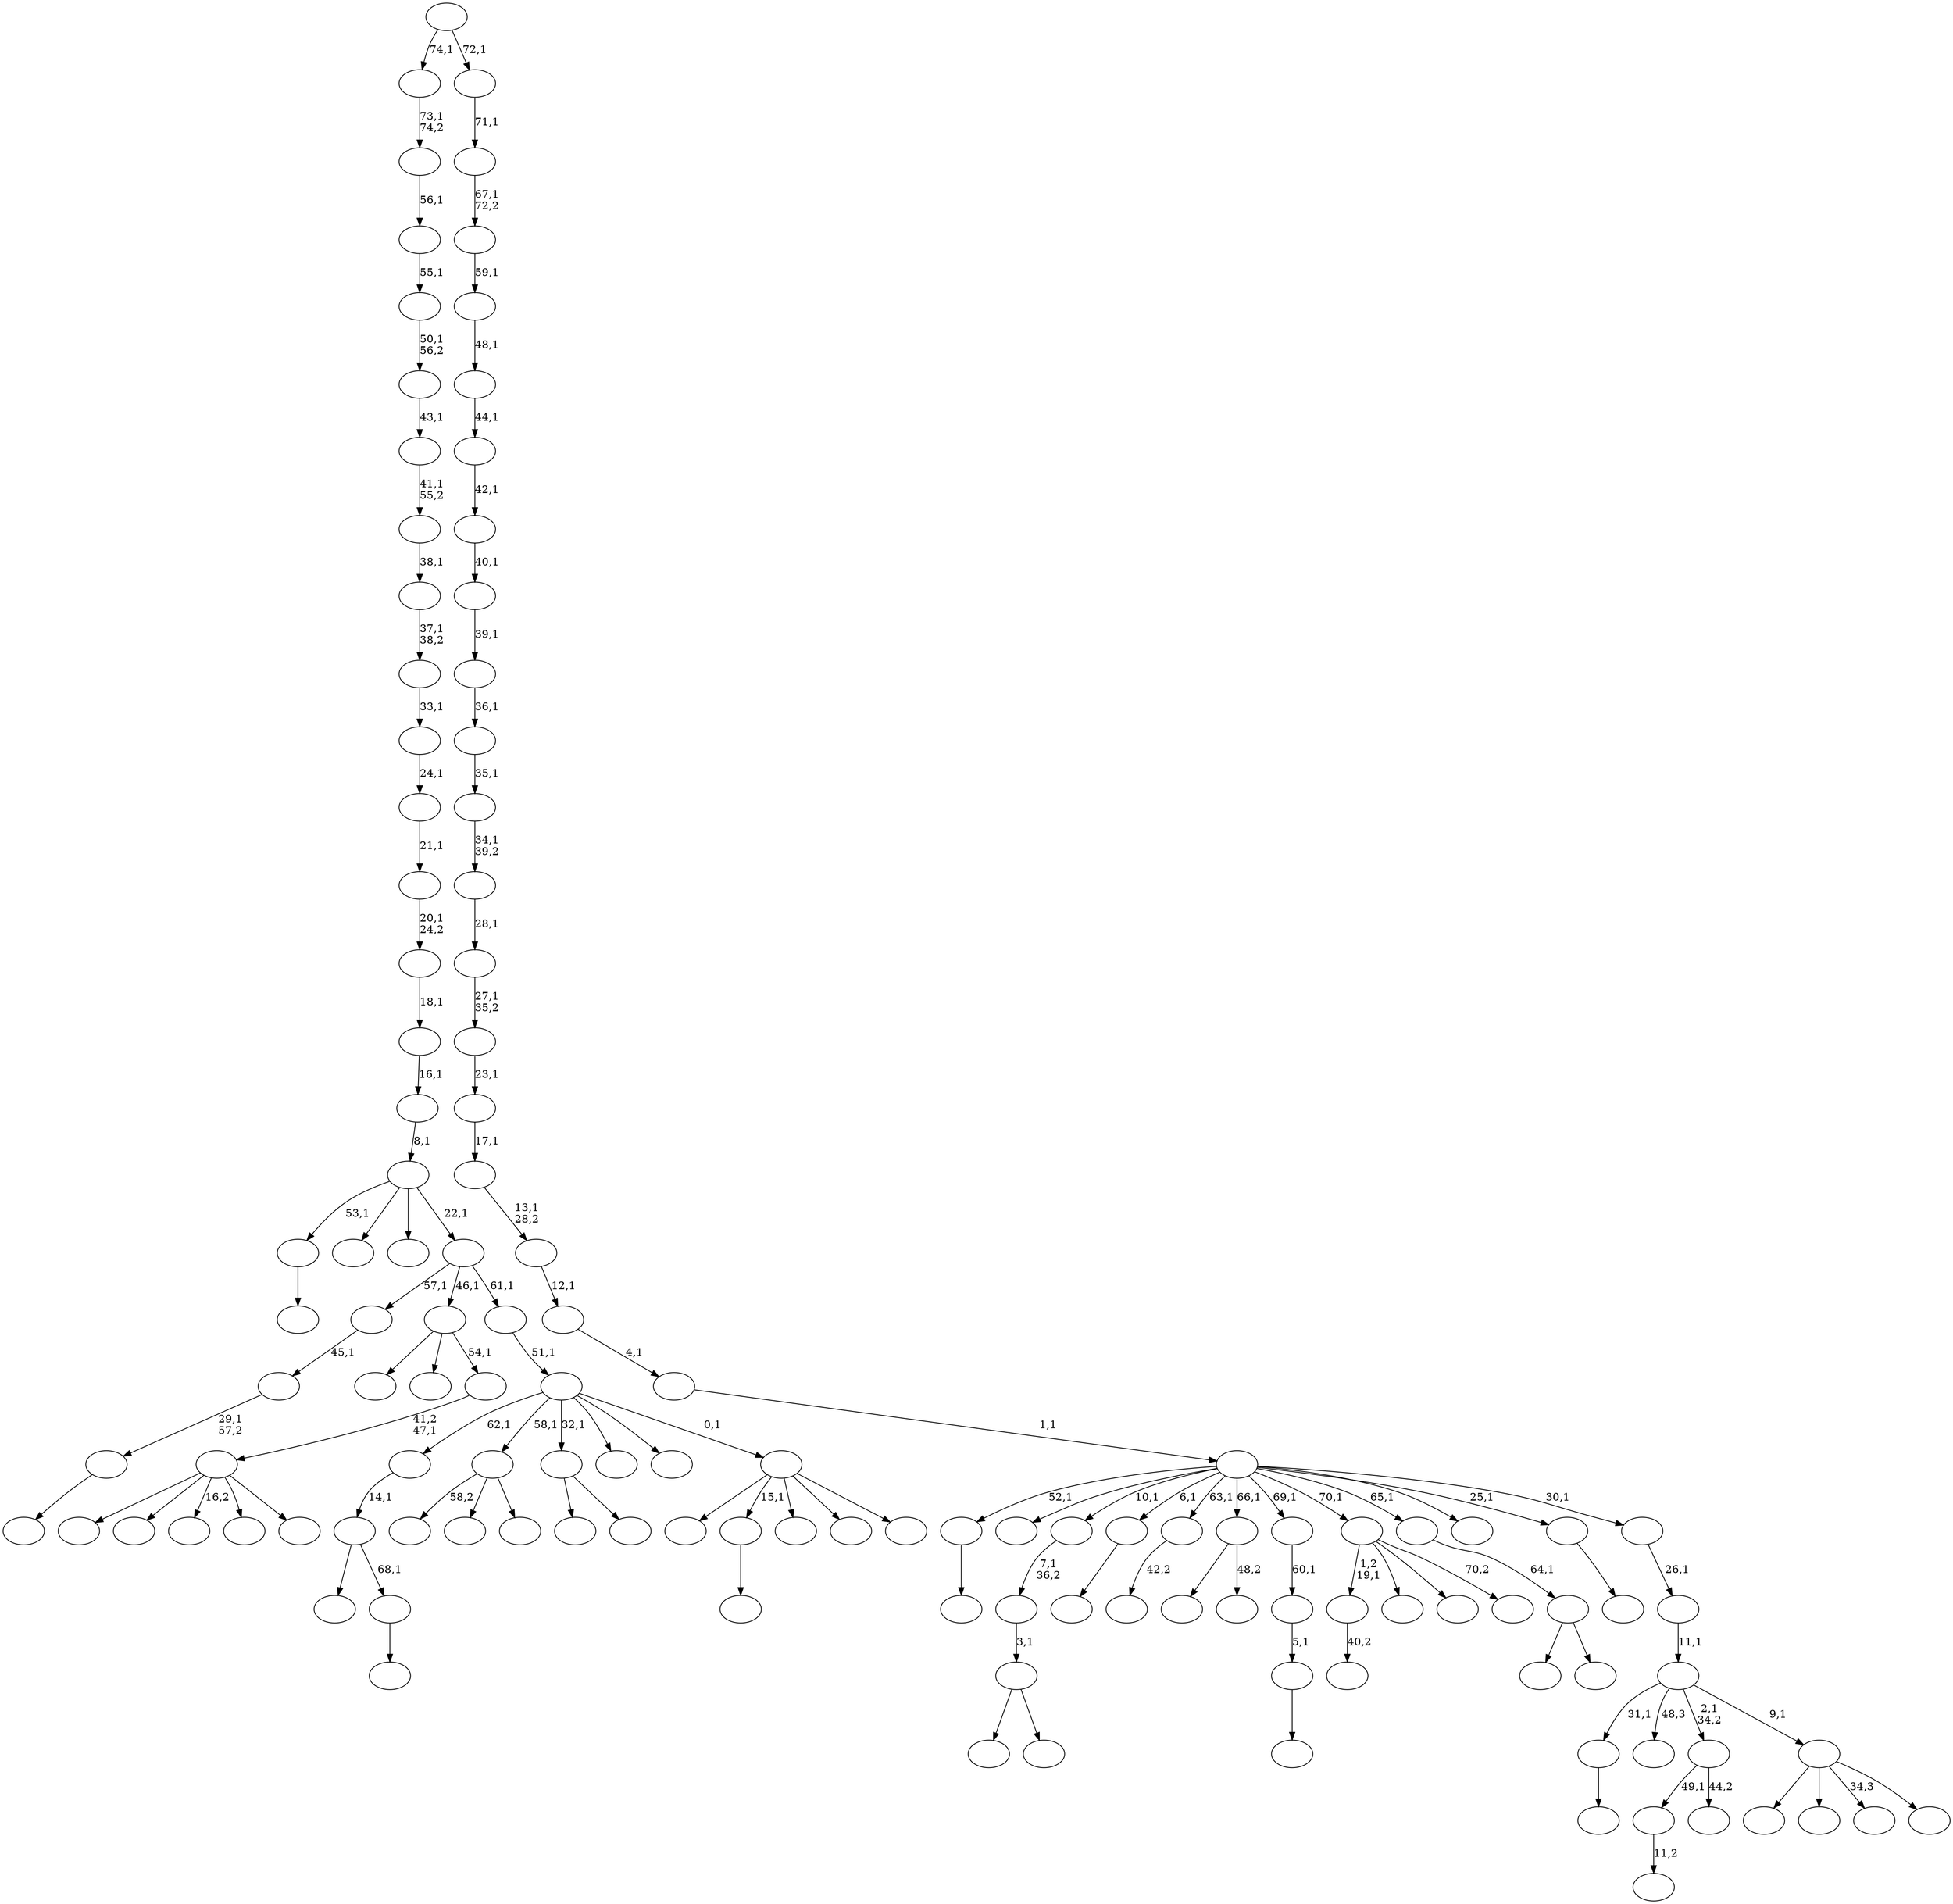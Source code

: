 digraph T {
	125 [label=""]
	124 [label=""]
	123 [label=""]
	122 [label=""]
	121 [label=""]
	120 [label=""]
	119 [label=""]
	118 [label=""]
	117 [label=""]
	116 [label=""]
	115 [label=""]
	114 [label=""]
	113 [label=""]
	112 [label=""]
	111 [label=""]
	110 [label=""]
	109 [label=""]
	108 [label=""]
	107 [label=""]
	106 [label=""]
	105 [label=""]
	104 [label=""]
	103 [label=""]
	102 [label=""]
	101 [label=""]
	100 [label=""]
	99 [label=""]
	98 [label=""]
	97 [label=""]
	96 [label=""]
	95 [label=""]
	94 [label=""]
	93 [label=""]
	92 [label=""]
	91 [label=""]
	90 [label=""]
	89 [label=""]
	88 [label=""]
	87 [label=""]
	86 [label=""]
	85 [label=""]
	84 [label=""]
	83 [label=""]
	82 [label=""]
	81 [label=""]
	80 [label=""]
	79 [label=""]
	78 [label=""]
	77 [label=""]
	76 [label=""]
	75 [label=""]
	74 [label=""]
	73 [label=""]
	72 [label=""]
	71 [label=""]
	70 [label=""]
	69 [label=""]
	68 [label=""]
	67 [label=""]
	66 [label=""]
	65 [label=""]
	64 [label=""]
	63 [label=""]
	62 [label=""]
	61 [label=""]
	60 [label=""]
	59 [label=""]
	58 [label=""]
	57 [label=""]
	56 [label=""]
	55 [label=""]
	54 [label=""]
	53 [label=""]
	52 [label=""]
	51 [label=""]
	50 [label=""]
	49 [label=""]
	48 [label=""]
	47 [label=""]
	46 [label=""]
	45 [label=""]
	44 [label=""]
	43 [label=""]
	42 [label=""]
	41 [label=""]
	40 [label=""]
	39 [label=""]
	38 [label=""]
	37 [label=""]
	36 [label=""]
	35 [label=""]
	34 [label=""]
	33 [label=""]
	32 [label=""]
	31 [label=""]
	30 [label=""]
	29 [label=""]
	28 [label=""]
	27 [label=""]
	26 [label=""]
	25 [label=""]
	24 [label=""]
	23 [label=""]
	22 [label=""]
	21 [label=""]
	20 [label=""]
	19 [label=""]
	18 [label=""]
	17 [label=""]
	16 [label=""]
	15 [label=""]
	14 [label=""]
	13 [label=""]
	12 [label=""]
	11 [label=""]
	10 [label=""]
	9 [label=""]
	8 [label=""]
	7 [label=""]
	6 [label=""]
	5 [label=""]
	4 [label=""]
	3 [label=""]
	2 [label=""]
	1 [label=""]
	0 [label=""]
	124 -> 125 [label="40,2"]
	117 -> 118 [label=""]
	115 -> 116 [label="11,2"]
	113 -> 114 [label=""]
	111 -> 112 [label=""]
	103 -> 106 [label=""]
	103 -> 104 [label=""]
	102 -> 103 [label="3,1"]
	101 -> 102 [label="7,1\n36,2"]
	99 -> 100 [label=""]
	95 -> 96 [label=""]
	94 -> 119 [label=""]
	94 -> 95 [label="68,1"]
	93 -> 94 [label="14,1"]
	91 -> 92 [label=""]
	90 -> 91 [label="29,1\n57,2"]
	89 -> 90 [label="45,1"]
	85 -> 86 [label="42,2"]
	82 -> 110 [label=""]
	82 -> 83 [label="48,2"]
	80 -> 81 [label=""]
	79 -> 80 [label="5,1"]
	78 -> 79 [label="60,1"]
	76 -> 121 [label="58,2"]
	76 -> 105 [label=""]
	76 -> 77 [label=""]
	72 -> 120 [label=""]
	72 -> 73 [label=""]
	68 -> 69 [label=""]
	64 -> 124 [label="1,2\n19,1"]
	64 -> 87 [label=""]
	64 -> 75 [label=""]
	64 -> 65 [label="70,2"]
	62 -> 84 [label=""]
	62 -> 63 [label=""]
	61 -> 62 [label="64,1"]
	58 -> 115 [label="49,1"]
	58 -> 59 [label="44,2"]
	54 -> 108 [label=""]
	54 -> 107 [label=""]
	54 -> 98 [label="16,2"]
	54 -> 74 [label=""]
	54 -> 55 [label=""]
	53 -> 54 [label="41,2\n47,1"]
	52 -> 97 [label=""]
	52 -> 71 [label=""]
	52 -> 53 [label="54,1"]
	49 -> 50 [label=""]
	45 -> 123 [label=""]
	45 -> 113 [label="15,1"]
	45 -> 60 [label=""]
	45 -> 48 [label=""]
	45 -> 46 [label=""]
	44 -> 93 [label="62,1"]
	44 -> 76 [label="58,1"]
	44 -> 72 [label="32,1"]
	44 -> 51 [label=""]
	44 -> 47 [label=""]
	44 -> 45 [label="0,1"]
	43 -> 44 [label="51,1"]
	42 -> 89 [label="57,1"]
	42 -> 52 [label="46,1"]
	42 -> 43 [label="61,1"]
	41 -> 117 [label="53,1"]
	41 -> 70 [label=""]
	41 -> 57 [label=""]
	41 -> 42 [label="22,1"]
	40 -> 41 [label="8,1"]
	39 -> 40 [label="16,1"]
	38 -> 39 [label="18,1"]
	37 -> 38 [label="20,1\n24,2"]
	36 -> 37 [label="21,1"]
	35 -> 36 [label="24,1"]
	34 -> 35 [label="33,1"]
	33 -> 34 [label="37,1\n38,2"]
	32 -> 33 [label="38,1"]
	31 -> 32 [label="41,1\n55,2"]
	30 -> 31 [label="43,1"]
	29 -> 30 [label="50,1\n56,2"]
	28 -> 29 [label="55,1"]
	27 -> 28 [label="56,1"]
	26 -> 27 [label="73,1\n74,2"]
	24 -> 122 [label=""]
	24 -> 88 [label=""]
	24 -> 66 [label="34,3"]
	24 -> 25 [label=""]
	23 -> 68 [label="31,1"]
	23 -> 67 [label="48,3"]
	23 -> 58 [label="2,1\n34,2"]
	23 -> 24 [label="9,1"]
	22 -> 23 [label="11,1"]
	21 -> 22 [label="26,1"]
	20 -> 111 [label="52,1"]
	20 -> 109 [label=""]
	20 -> 101 [label="10,1"]
	20 -> 99 [label="6,1"]
	20 -> 85 [label="63,1"]
	20 -> 82 [label="66,1"]
	20 -> 78 [label="69,1"]
	20 -> 64 [label="70,1"]
	20 -> 61 [label="65,1"]
	20 -> 56 [label=""]
	20 -> 49 [label="25,1"]
	20 -> 21 [label="30,1"]
	19 -> 20 [label="1,1"]
	18 -> 19 [label="4,1"]
	17 -> 18 [label="12,1"]
	16 -> 17 [label="13,1\n28,2"]
	15 -> 16 [label="17,1"]
	14 -> 15 [label="23,1"]
	13 -> 14 [label="27,1\n35,2"]
	12 -> 13 [label="28,1"]
	11 -> 12 [label="34,1\n39,2"]
	10 -> 11 [label="35,1"]
	9 -> 10 [label="36,1"]
	8 -> 9 [label="39,1"]
	7 -> 8 [label="40,1"]
	6 -> 7 [label="42,1"]
	5 -> 6 [label="44,1"]
	4 -> 5 [label="48,1"]
	3 -> 4 [label="59,1"]
	2 -> 3 [label="67,1\n72,2"]
	1 -> 2 [label="71,1"]
	0 -> 26 [label="74,1"]
	0 -> 1 [label="72,1"]
}
